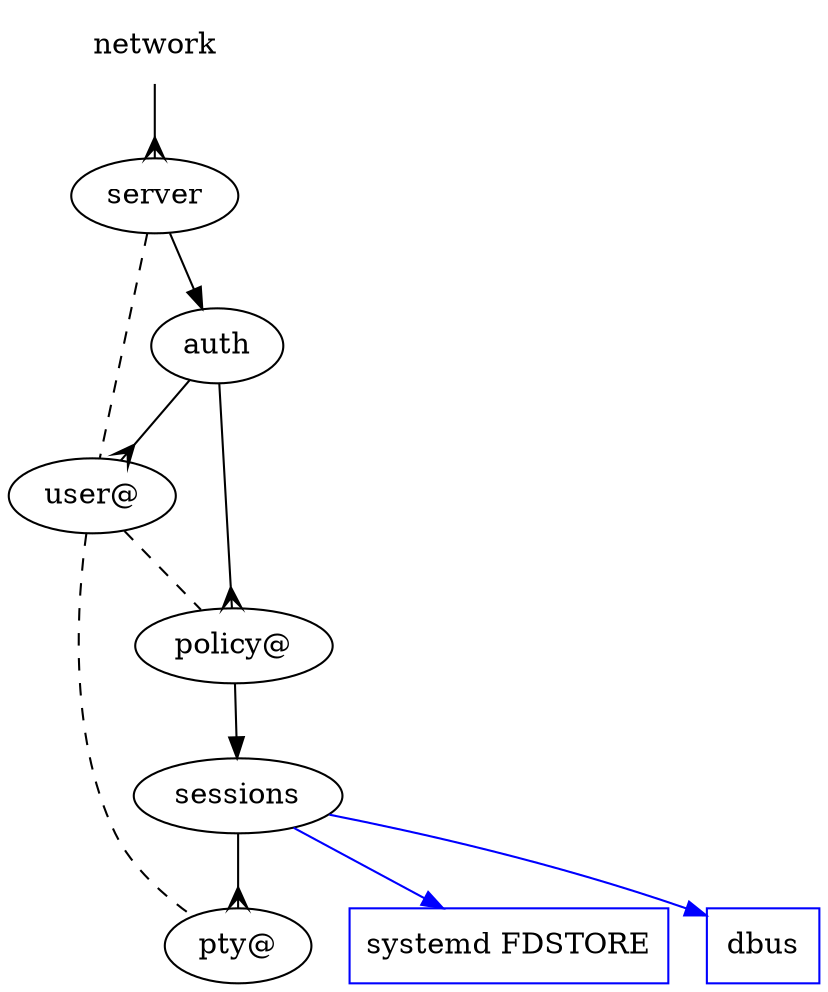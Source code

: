 digraph {
    network [shape=plaintext]
    server
    auth
    user [label="user@"]
    policy [label="policy@"]
    sessions
    dbus [shape=box, color=blue]
    systemd [label="systemd FDSTORE", shape=box, color=blue]
    pty [label="pty@"]

    network -> server [arrowhead=crow]
    node [minlen=0]
    server -> auth
    auth -> policy [arrowhead=crow]
    auth -> user [arrowhead=crow]
    server -> user [dir=none, style=dashed]
    user -> policy [dir=none, style=dashed]
    policy -> sessions
    sessions -> dbus [color=blue]
    sessions -> systemd [color=blue]
    sessions -> pty [arrowhead=crow, weight=100]
    user -> pty [dir=none, style=dashed]
}
